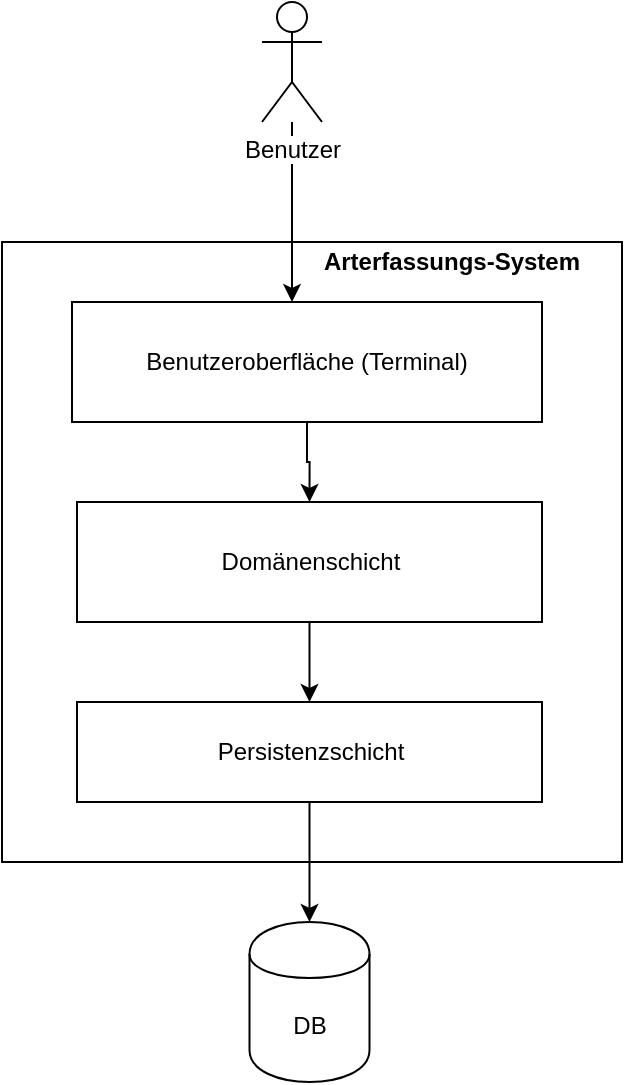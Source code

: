 <mxfile version="12.5.3" type="device"><diagram id="tWF-KrDhbUON51Fljyb0" name="Page-1"><mxGraphModel dx="2107" dy="809" grid="1" gridSize="10" guides="1" tooltips="1" connect="1" arrows="1" fold="1" page="1" pageScale="1" pageWidth="827" pageHeight="1169" math="0" shadow="0"><root><mxCell id="0"/><mxCell id="1" parent="0"/><mxCell id="gv-WOHlUjyrhS69NbcTM-1" value="" style="rounded=0;whiteSpace=wrap;html=1;" parent="1" vertex="1"><mxGeometry x="-220" y="190" width="310" height="310" as="geometry"/></mxCell><mxCell id="gv-WOHlUjyrhS69NbcTM-2" value="&lt;b&gt;Arterfassungs-System&lt;/b&gt;" style="text;html=1;strokeColor=none;fillColor=none;align=center;verticalAlign=middle;whiteSpace=wrap;rounded=0;" parent="1" vertex="1"><mxGeometry x="-90" y="190" width="190" height="20" as="geometry"/></mxCell><mxCell id="gv-WOHlUjyrhS69NbcTM-3" value="DB" style="shape=cylinder;whiteSpace=wrap;html=1;boundedLbl=1;backgroundOutline=1;" parent="1" vertex="1"><mxGeometry x="-96.25" y="530" width="60" height="80" as="geometry"/></mxCell><mxCell id="gv-WOHlUjyrhS69NbcTM-5" style="edgeStyle=orthogonalEdgeStyle;rounded=0;orthogonalLoop=1;jettySize=auto;html=1;entryX=0.5;entryY=0;entryDx=0;entryDy=0;endArrow=classic;endFill=1;" parent="1" source="gv-WOHlUjyrhS69NbcTM-4" target="gv-WOHlUjyrhS69NbcTM-3" edge="1"><mxGeometry relative="1" as="geometry"/></mxCell><mxCell id="gv-WOHlUjyrhS69NbcTM-4" value="Persistenzschicht" style="rounded=0;whiteSpace=wrap;html=1;" parent="1" vertex="1"><mxGeometry x="-182.5" y="420" width="232.5" height="50" as="geometry"/></mxCell><mxCell id="gv-WOHlUjyrhS69NbcTM-12" style="edgeStyle=orthogonalEdgeStyle;rounded=0;orthogonalLoop=1;jettySize=auto;html=1;entryX=0.5;entryY=0;entryDx=0;entryDy=0;endArrow=classic;endFill=1;" parent="1" source="gv-WOHlUjyrhS69NbcTM-6" target="gv-WOHlUjyrhS69NbcTM-11" edge="1"><mxGeometry relative="1" as="geometry"/></mxCell><mxCell id="gv-WOHlUjyrhS69NbcTM-6" value="Benutzeroberfläche (Terminal)" style="rounded=0;whiteSpace=wrap;html=1;" parent="1" vertex="1"><mxGeometry x="-185" y="220" width="235" height="60" as="geometry"/></mxCell><mxCell id="gv-WOHlUjyrhS69NbcTM-8" style="edgeStyle=orthogonalEdgeStyle;rounded=0;orthogonalLoop=1;jettySize=auto;html=1;endArrow=classic;endFill=1;" parent="1" edge="1"><mxGeometry relative="1" as="geometry"><mxPoint x="-75" y="130" as="sourcePoint"/><mxPoint x="-75" y="220" as="targetPoint"/><Array as="points"><mxPoint x="-75" y="220"/></Array></mxGeometry></mxCell><mxCell id="gv-WOHlUjyrhS69NbcTM-7" value="Benutzer" style="shape=umlActor;verticalLabelPosition=bottom;labelBackgroundColor=#ffffff;verticalAlign=top;html=1;outlineConnect=0;" parent="1" vertex="1"><mxGeometry x="-90" y="70" width="30" height="60" as="geometry"/></mxCell><mxCell id="gv-WOHlUjyrhS69NbcTM-14" style="edgeStyle=orthogonalEdgeStyle;rounded=0;orthogonalLoop=1;jettySize=auto;html=1;entryX=0.5;entryY=0;entryDx=0;entryDy=0;endArrow=classic;endFill=1;" parent="1" source="gv-WOHlUjyrhS69NbcTM-11" target="gv-WOHlUjyrhS69NbcTM-4" edge="1"><mxGeometry relative="1" as="geometry"/></mxCell><mxCell id="gv-WOHlUjyrhS69NbcTM-11" value="Domänenschicht" style="rounded=0;whiteSpace=wrap;html=1;" parent="1" vertex="1"><mxGeometry x="-182.5" y="320" width="232.5" height="60" as="geometry"/></mxCell></root></mxGraphModel></diagram></mxfile>